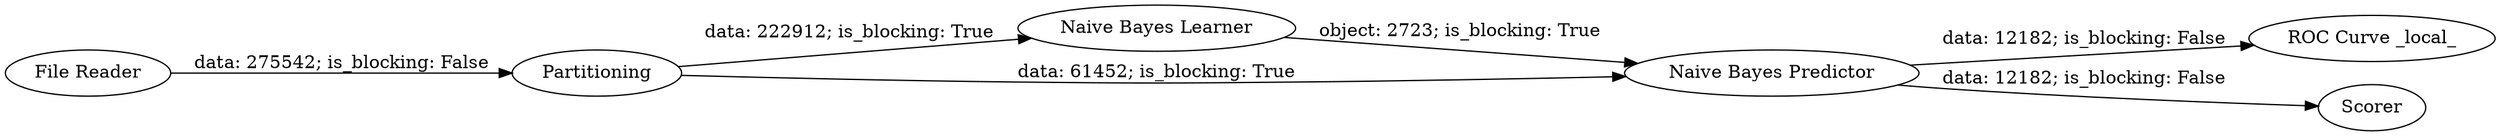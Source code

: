digraph {
	"-2783535025508267482_2" [label=Partitioning]
	"-2783535025508267482_8" [label="ROC Curve _local_"]
	"-2783535025508267482_22" [label="Naive Bayes Learner"]
	"-2783535025508267482_1" [label="File Reader"]
	"-2783535025508267482_27" [label=Scorer]
	"-2783535025508267482_23" [label="Naive Bayes Predictor"]
	"-2783535025508267482_2" -> "-2783535025508267482_23" [label="data: 61452; is_blocking: True"]
	"-2783535025508267482_23" -> "-2783535025508267482_8" [label="data: 12182; is_blocking: False"]
	"-2783535025508267482_2" -> "-2783535025508267482_22" [label="data: 222912; is_blocking: True"]
	"-2783535025508267482_23" -> "-2783535025508267482_27" [label="data: 12182; is_blocking: False"]
	"-2783535025508267482_1" -> "-2783535025508267482_2" [label="data: 275542; is_blocking: False"]
	"-2783535025508267482_22" -> "-2783535025508267482_23" [label="object: 2723; is_blocking: True"]
	rankdir=LR
}
